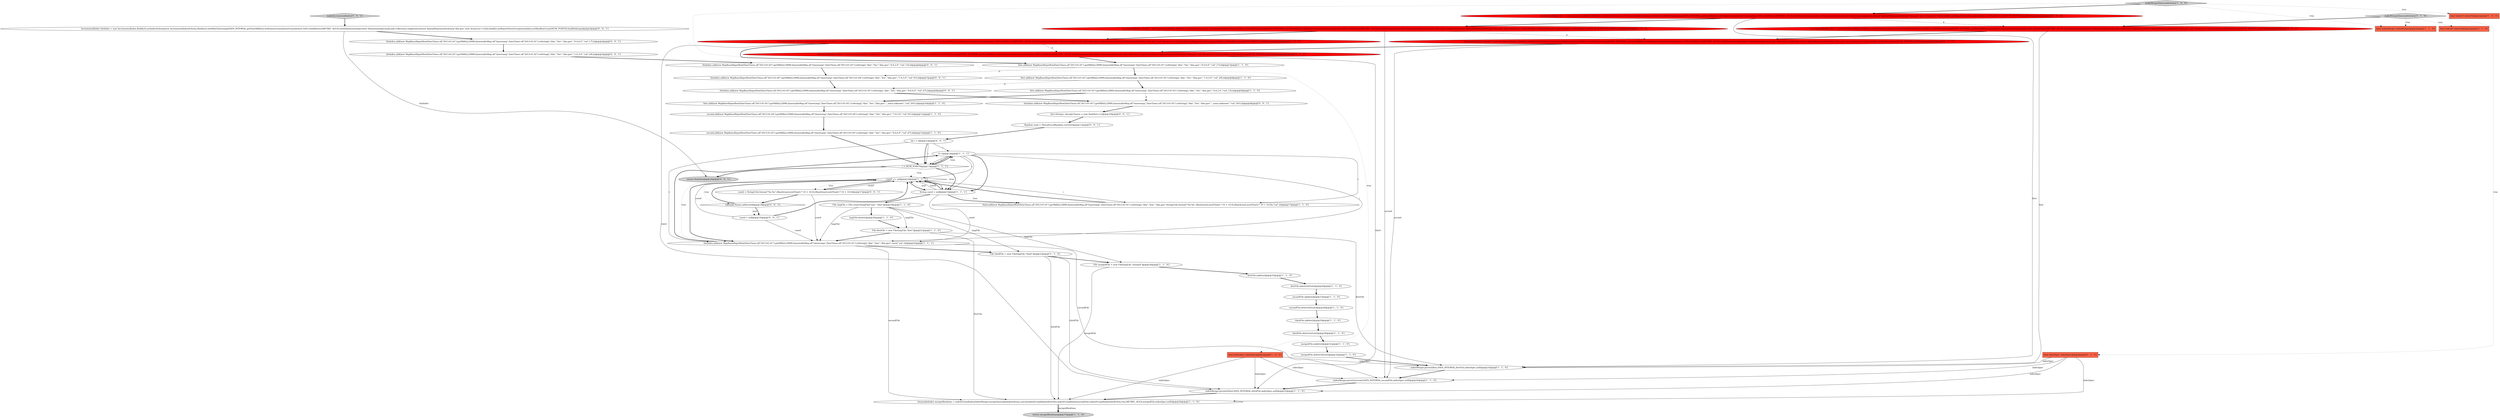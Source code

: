 digraph {
36 [style = filled, label = "i++@@@14@@@['1', '1', '1']", fillcolor = white, shape = ellipse image = "AAA0AAABBB1BBB"];
23 [style = filled, label = "tmpFile.delete()@@@20@@@['1', '1', '0']", fillcolor = white, shape = ellipse image = "AAA0AAABBB1BBB"];
11 [style = filled, label = "thirdFile.deleteOnExit()@@@30@@@['1', '1', '0']", fillcolor = white, shape = ellipse image = "AAA0AAABBB1BBB"];
14 [style = filled, label = "return mergedRealtime@@@37@@@['1', '1', '0']", fillcolor = lightgray, shape = ellipse image = "AAA0AAABBB1BBB"];
15 [style = filled, label = "File tmpFile = File.createTempFile(\"yay\",\"who\")@@@19@@@['1', '1', '0']", fillcolor = white, shape = ellipse image = "AAA0AAABBB1BBB"];
17 [style = filled, label = "firstFile.deleteOnExit()@@@26@@@['1', '1', '0']", fillcolor = white, shape = ellipse image = "AAA0AAABBB1BBB"];
33 [style = filled, label = "indexMerger.persist(first,DATA_INTERVAL,firstFile,indexSpec,null)@@@33@@@['1', '1', '0']", fillcolor = white, shape = ellipse image = "AAA0AAABBB1BBB"];
35 [style = filled, label = "makeMergedQueryableIndex['1', '0', '0']", fillcolor = lightgray, shape = diamond image = "AAA0AAABBB1BBB"];
1 [style = filled, label = "final IndexIO indexIO@@@2@@@['1', '0', '0']", fillcolor = tomato, shape = box image = "AAA0AAABBB1BBB"];
20 [style = filled, label = "i < NUM_POINTS@@@13@@@['1', '1', '1']", fillcolor = white, shape = diamond image = "AAA0AAABBB1BBB"];
25 [style = filled, label = "final IndexSpec indexSpec@@@2@@@['1', '0', '0']", fillcolor = tomato, shape = box image = "AAA0AAABBB1BBB"];
22 [style = filled, label = "secondFile.deleteOnExit()@@@28@@@['1', '1', '0']", fillcolor = white, shape = ellipse image = "AAA0AAABBB1BBB"];
39 [style = filled, label = "IncrementalIndex second = new IncrementalIndex.Builder().setIndexSchema(new IncrementalIndexSchema.Builder().withMinTimestamp(DATA_INTERVAL.getStartMillis()).withQueryGranularity(Granularities.DAY).withMetrics(METRIC_AGGS).withDimensionsSpec(new DimensionsSpec(null,null,Collections.singletonList(new SpatialDimensionSchema(\"dim.geo\",new ArrayList<>())))).build()).setMaxRowCount(NUM_POINTS).buildOnheap()@@@5@@@['0', '1', '0']", fillcolor = red, shape = ellipse image = "AAA1AAABBB2BBB"];
8 [style = filled, label = "third.add(new MapBasedInputRow(DateTimes.of(\"2013-01-01\").getMillis(),DIMS,ImmutableMap.of(\"timestamp\",DateTimes.of(\"2013-01-01\").toString(),\"dim\",\"boo\",\"dim.geo\",StringUtils.format(\"%s,%s\",(float)(rand.nextFloat() * 10 + 10.0),(float)(rand.nextFloat() * 10 + 10.0)),\"val\",i)))@@@17@@@['1', '1', '0']", fillcolor = white, shape = ellipse image = "AAA0AAABBB1BBB"];
16 [style = filled, label = "IncrementalIndex third = new IncrementalIndex.Builder().setIndexSchema(new IncrementalIndexSchema.Builder().withMinTimestamp(DATA_INTERVAL.getStartMillis()).withQueryGranularity(Granularities.DAY).withMetrics(METRIC_AGGS).withDimensionsSpec(new DimensionsSpec(null,null,Collections.singletonList(new SpatialDimensionSchema(\"dim.geo\",new ArrayList<>())))).build()).setReportParseExceptions(false).setMaxRowCount(NUM_POINTS).buildOnheap()@@@6@@@['1', '0', '0']", fillcolor = red, shape = ellipse image = "AAA1AAABBB1BBB"];
51 [style = filled, label = "makeIncrementalIndex['0', '0', '1']", fillcolor = lightgray, shape = diamond image = "AAA0AAABBB3BBB"];
55 [style = filled, label = "theIndex.add(new MapBasedInputRow(DateTimes.of(\"2013-01-03\").getMillis(),DIMS,ImmutableMap.of(\"timestamp\",DateTimes.of(\"2013-01-03\").toString(),\"dim\",\"foo\",\"dim.geo\",\"4.0,2.0\",\"val\",13L)))@@@6@@@['0', '0', '1']", fillcolor = white, shape = ellipse image = "AAA0AAABBB3BBB"];
2 [style = filled, label = "first.add(new MapBasedInputRow(DateTimes.of(\"2013-01-05\").getMillis(),DIMS,ImmutableMap.of(\"timestamp\",DateTimes.of(\"2013-01-05\").toString(),\"dim\",\"foo\",\"dim.geo\",\"_mmx.unknown\",\"val\",501L)))@@@10@@@['1', '1', '0']", fillcolor = white, shape = ellipse image = "AAA0AAABBB1BBB"];
4 [style = filled, label = "first.add(new MapBasedInputRow(DateTimes.of(\"2013-01-03\").getMillis(),DIMS,ImmutableMap.of(\"timestamp\",DateTimes.of(\"2013-01-03\").toString(),\"dim\",\"foo\",\"dim.geo\",\"4.0,2.0\",\"val\",13L)))@@@9@@@['1', '1', '0']", fillcolor = white, shape = ellipse image = "AAA0AAABBB1BBB"];
6 [style = filled, label = "File mergedFile = new File(tmpFile,\"merged\")@@@24@@@['1', '1', '0']", fillcolor = white, shape = ellipse image = "AAA0AAABBB1BBB"];
44 [style = filled, label = "!alreadyChosen.add(coord)@@@18@@@['0', '0', '1']", fillcolor = white, shape = diamond image = "AAA0AAABBB3BBB"];
31 [style = filled, label = "IncrementalIndex second = new IncrementalIndex.Builder().setIndexSchema(new IncrementalIndexSchema.Builder().withMinTimestamp(DATA_INTERVAL.getStartMillis()).withQueryGranularity(Granularities.DAY).withMetrics(METRIC_AGGS).withDimensionsSpec(new DimensionsSpec(null,null,Collections.singletonList(new SpatialDimensionSchema(\"dim.geo\",new ArrayList<>())))).build()).setReportParseExceptions(false).setMaxRowCount(NUM_POINTS).buildOnheap()@@@5@@@['1', '0', '0']", fillcolor = red, shape = ellipse image = "AAA1AAABBB1BBB"];
50 [style = filled, label = "IncrementalIndex theIndex = new IncrementalIndex.Builder().setIndexSchema(new IncrementalIndexSchema.Builder().withMinTimestamp(DATA_INTERVAL.getStartMillis()).withQueryGranularity(Granularities.DAY).withMetrics(METRIC_AGGS).withDimensionsSpec(new DimensionsSpec(null,null,Collections.singletonList(new SpatialDimensionSchema(\"dim.geo\",new ArrayList<>())))).build()).setReportParseExceptions(false).setMaxRowCount(NUM_POINTS).buildOnheap()@@@3@@@['0', '0', '1']", fillcolor = white, shape = ellipse image = "AAA0AAABBB3BBB"];
28 [style = filled, label = "second.add(new MapBasedInputRow(DateTimes.of(\"2013-01-05\").getMillis(),DIMS,ImmutableMap.of(\"timestamp\",DateTimes.of(\"2013-01-05\").toString(),\"dim\",\"foo\",\"dim.geo\",\"8.0,6.0\",\"val\",47L)))@@@12@@@['1', '1', '0']", fillcolor = white, shape = ellipse image = "AAA0AAABBB1BBB"];
13 [style = filled, label = "indexMerger.persist(second,DATA_INTERVAL,secondFile,indexSpec,null)@@@34@@@['1', '1', '0']", fillcolor = white, shape = ellipse image = "AAA0AAABBB1BBB"];
56 [style = filled, label = "coord = null@@@19@@@['0', '0', '1']", fillcolor = white, shape = ellipse image = "AAA0AAABBB3BBB"];
43 [style = filled, label = "Random rand = ThreadLocalRandom.current()@@@11@@@['0', '0', '1']", fillcolor = white, shape = ellipse image = "AAA0AAABBB3BBB"];
21 [style = filled, label = "mergedFile.mkdirs()@@@31@@@['1', '1', '0']", fillcolor = white, shape = ellipse image = "AAA0AAABBB1BBB"];
47 [style = filled, label = "theIndex.add(new MapBasedInputRow(DateTimes.of(\"2013-01-04\").getMillis(),DIMS,ImmutableMap.of(\"timestamp\",DateTimes.of(\"2013-01-04\").toString(),\"dim\",\"foo\",\"dim.geo\",\"7.0,3.0\",\"val\",91L)))@@@7@@@['0', '0', '1']", fillcolor = white, shape = ellipse image = "AAA0AAABBB3BBB"];
52 [style = filled, label = "theIndex.add(new MapBasedInputRow(DateTimes.of(\"2013-01-01\").getMillis(),DIMS,ImmutableMap.of(\"timestamp\",DateTimes.of(\"2013-01-01\").toString(),\"dim\",\"foo\",\"dim.geo\",\"0.0,0.0\",\"val\",17L)))@@@4@@@['0', '0', '1']", fillcolor = white, shape = ellipse image = "AAA0AAABBB3BBB"];
48 [style = filled, label = "theIndex.add(new MapBasedInputRow(DateTimes.of(\"2013-01-05\").getMillis(),DIMS,ImmutableMap.of(\"timestamp\",DateTimes.of(\"2013-01-05\").toString(),\"dim\",\"foo\",\"dim.geo\",\"_mmx.unknown\",\"val\",501L)))@@@9@@@['0', '0', '1']", fillcolor = white, shape = ellipse image = "AAA0AAABBB3BBB"];
53 [style = filled, label = "Set<String> alreadyChosen = new HashSet<>()@@@10@@@['0', '0', '1']", fillcolor = white, shape = ellipse image = "AAA0AAABBB3BBB"];
30 [style = filled, label = "QueryableIndex mergedRealtime = indexIO.loadIndex(indexMerger.mergeQueryableIndex(Arrays.asList(indexIO.loadIndex(firstFile),indexIO.loadIndex(secondFile),indexIO.loadIndex(thirdFile)),true,METRIC_AGGS,mergedFile,indexSpec,null))@@@36@@@['1', '1', '0']", fillcolor = white, shape = ellipse image = "AAA0AAABBB1BBB"];
57 [style = filled, label = "return theIndex@@@24@@@['0', '0', '1']", fillcolor = lightgray, shape = ellipse image = "AAA0AAABBB3BBB"];
32 [style = filled, label = "first.add(new MapBasedInputRow(DateTimes.of(\"2013-01-01\").getMillis(),DIMS,ImmutableMap.of(\"timestamp\",DateTimes.of(\"2013-01-01\").toString(),\"dim\",\"foo\",\"dim.geo\",\"0.0,0.0\",\"val\",17L)))@@@7@@@['1', '1', '0']", fillcolor = white, shape = ellipse image = "AAA0AAABBB1BBB"];
26 [style = filled, label = "final IndexMerger indexMerger@@@2@@@['1', '1', '0']", fillcolor = tomato, shape = box image = "AAA0AAABBB1BBB"];
46 [style = filled, label = "coord = StringUtils.format(\"%s,%s\",(float)(rand.nextFloat() * 10 + 10.0),(float)(rand.nextFloat() * 10 + 10.0))@@@17@@@['0', '0', '1']", fillcolor = white, shape = ellipse image = "AAA0AAABBB3BBB"];
54 [style = filled, label = "theIndex.add(new MapBasedInputRow(DateTimes.of(\"2013-01-05\").getMillis(),DIMS,ImmutableMap.of(\"timestamp\",DateTimes.of(\"2013-01-05\").toString(),\"dim\",\"foo\",\"dim.geo\",\"8.0,6.0\",\"val\",47L)))@@@8@@@['0', '0', '1']", fillcolor = white, shape = ellipse image = "AAA0AAABBB3BBB"];
10 [style = filled, label = "IncrementalIndex first = new IncrementalIndex.Builder().setIndexSchema(new IncrementalIndexSchema.Builder().withMinTimestamp(DATA_INTERVAL.getStartMillis()).withQueryGranularity(Granularities.DAY).withMetrics(METRIC_AGGS).withDimensionsSpec(new DimensionsSpec(null,null,Collections.singletonList(new SpatialDimensionSchema(\"dim.geo\",new ArrayList<>())))).build()).setReportParseExceptions(false).setMaxRowCount(NUM_POINTS).buildOnheap()@@@4@@@['1', '0', '0']", fillcolor = red, shape = ellipse image = "AAA1AAABBB1BBB"];
12 [style = filled, label = "coord == null@@@16@@@['1', '1', '1']", fillcolor = white, shape = diamond image = "AAA0AAABBB1BBB"];
38 [style = filled, label = "makeMergedQueryableIndex['0', '1', '0']", fillcolor = lightgray, shape = diamond image = "AAA0AAABBB2BBB"];
40 [style = filled, label = "final IndexSpec indexSpec@@@2@@@['0', '1', '0']", fillcolor = tomato, shape = box image = "AAA0AAABBB2BBB"];
18 [style = filled, label = "File firstFile = new File(tmpFile,\"first\")@@@21@@@['1', '1', '0']", fillcolor = white, shape = ellipse image = "AAA0AAABBB1BBB"];
0 [style = filled, label = "firstFile.mkdirs()@@@25@@@['1', '1', '0']", fillcolor = white, shape = ellipse image = "AAA0AAABBB1BBB"];
24 [style = filled, label = "String coord = null@@@15@@@['1', '1', '1']", fillcolor = white, shape = ellipse image = "AAA0AAABBB1BBB"];
42 [style = filled, label = "IncrementalIndex third = new IncrementalIndex.Builder().setIndexSchema(new IncrementalIndexSchema.Builder().withMinTimestamp(DATA_INTERVAL.getStartMillis()).withQueryGranularity(Granularities.DAY).withMetrics(METRIC_AGGS).withDimensionsSpec(new DimensionsSpec(null,null,Collections.singletonList(new SpatialDimensionSchema(\"dim.geo\",new ArrayList<>())))).build()).setMaxRowCount(NUM_POINTS).buildOnheap()@@@6@@@['0', '1', '0']", fillcolor = red, shape = ellipse image = "AAA1AAABBB2BBB"];
34 [style = filled, label = "indexMerger.persist(third,DATA_INTERVAL,thirdFile,indexSpec,null)@@@35@@@['1', '1', '0']", fillcolor = white, shape = ellipse image = "AAA0AAABBB1BBB"];
7 [style = filled, label = "thirdFile.mkdirs()@@@29@@@['1', '1', '0']", fillcolor = white, shape = ellipse image = "AAA0AAABBB1BBB"];
45 [style = filled, label = "int i = 6@@@12@@@['0', '0', '1']", fillcolor = white, shape = ellipse image = "AAA0AAABBB3BBB"];
37 [style = filled, label = "IncrementalIndex first = new IncrementalIndex.Builder().setIndexSchema(new IncrementalIndexSchema.Builder().withMinTimestamp(DATA_INTERVAL.getStartMillis()).withQueryGranularity(Granularities.DAY).withMetrics(METRIC_AGGS).withDimensionsSpec(new DimensionsSpec(null,null,Collections.singletonList(new SpatialDimensionSchema(\"dim.geo\",new ArrayList<>())))).build()).setMaxRowCount(NUM_POINTS).buildOnheap()@@@4@@@['0', '1', '0']", fillcolor = red, shape = ellipse image = "AAA1AAABBB2BBB"];
49 [style = filled, label = "theIndex.add(new MapBasedInputRow(DateTimes.of(\"2013-01-02\").getMillis(),DIMS,ImmutableMap.of(\"timestamp\",DateTimes.of(\"2013-01-02\").toString(),\"dim\",\"foo\",\"dim.geo\",\"1.0,3.0\",\"val\",29L)))@@@5@@@['0', '0', '1']", fillcolor = white, shape = ellipse image = "AAA0AAABBB3BBB"];
29 [style = filled, label = "first.add(new MapBasedInputRow(DateTimes.of(\"2013-01-02\").getMillis(),DIMS,ImmutableMap.of(\"timestamp\",DateTimes.of(\"2013-01-02\").toString(),\"dim\",\"foo\",\"dim.geo\",\"1.0,3.0\",\"val\",29L)))@@@8@@@['1', '1', '0']", fillcolor = white, shape = ellipse image = "AAA0AAABBB1BBB"];
9 [style = filled, label = "theIndex.add(new MapBasedInputRow(DateTimes.of(\"2013-01-01\").getMillis(),DIMS,ImmutableMap.of(\"timestamp\",DateTimes.of(\"2013-01-01\").toString(),\"dim\",\"boo\",\"dim.geo\",coord,\"val\",i)))@@@22@@@['1', '1', '1']", fillcolor = white, shape = ellipse image = "AAA0AAABBB1BBB"];
19 [style = filled, label = "second.add(new MapBasedInputRow(DateTimes.of(\"2013-01-04\").getMillis(),DIMS,ImmutableMap.of(\"timestamp\",DateTimes.of(\"2013-01-04\").toString(),\"dim\",\"foo\",\"dim.geo\",\"7.0,3.0\",\"val\",91L)))@@@11@@@['1', '1', '0']", fillcolor = white, shape = ellipse image = "AAA0AAABBB1BBB"];
3 [style = filled, label = "File thirdFile = new File(tmpFile,\"third\")@@@23@@@['1', '1', '0']", fillcolor = white, shape = ellipse image = "AAA0AAABBB1BBB"];
5 [style = filled, label = "secondFile.mkdirs()@@@27@@@['1', '1', '0']", fillcolor = white, shape = ellipse image = "AAA0AAABBB1BBB"];
27 [style = filled, label = "mergedFile.deleteOnExit()@@@32@@@['1', '1', '0']", fillcolor = white, shape = ellipse image = "AAA0AAABBB1BBB"];
41 [style = filled, label = "final IndexIO indexIO@@@2@@@['0', '1', '0']", fillcolor = tomato, shape = box image = "AAA0AAABBB2BBB"];
32->47 [style = dashed, label="0"];
24->12 [style = dotted, label="true"];
20->57 [style = bold, label=""];
46->9 [style = solid, label="coord"];
3->34 [style = solid, label="thirdFile"];
28->20 [style = bold, label=""];
55->47 [style = bold, label=""];
38->41 [style = dotted, label="true"];
24->9 [style = solid, label="coord"];
36->8 [style = solid, label="i"];
12->8 [style = solid, label="i"];
36->20 [style = solid, label="i"];
35->26 [style = dotted, label="true"];
36->12 [style = solid, label="i"];
20->36 [style = dotted, label="true"];
56->12 [style = bold, label=""];
12->9 [style = bold, label=""];
6->30 [style = solid, label="mergedFile"];
42->34 [style = solid, label="third"];
36->20 [style = bold, label=""];
49->55 [style = bold, label=""];
50->57 [style = solid, label="theIndex"];
35->1 [style = dotted, label="true"];
36->24 [style = bold, label=""];
40->13 [style = solid, label="indexSpec"];
51->50 [style = bold, label=""];
18->33 [style = solid, label="firstFile"];
24->12 [style = solid, label="coord"];
12->46 [style = dotted, label="true"];
30->14 [style = bold, label=""];
35->10 [style = bold, label=""];
27->33 [style = bold, label=""];
19->28 [style = bold, label=""];
24->8 [style = dotted, label="true"];
37->33 [style = solid, label="first"];
38->40 [style = dotted, label="true"];
56->12 [style = solid, label="coord"];
12->24 [style = solid, label="i"];
13->34 [style = bold, label=""];
17->5 [style = bold, label=""];
7->11 [style = bold, label=""];
10->31 [style = bold, label=""];
44->56 [style = dotted, label="true"];
20->24 [style = dotted, label="true"];
0->17 [style = bold, label=""];
12->44 [style = dotted, label="true"];
29->54 [style = dashed, label="0"];
31->39 [style = dashed, label="0"];
45->36 [style = solid, label="i"];
16->32 [style = bold, label=""];
4->2 [style = bold, label=""];
33->13 [style = bold, label=""];
44->12 [style = bold, label=""];
22->7 [style = bold, label=""];
43->45 [style = bold, label=""];
36->24 [style = solid, label="i"];
36->9 [style = solid, label="i"];
47->54 [style = bold, label=""];
56->9 [style = solid, label="coord"];
38->37 [style = bold, label=""];
15->18 [style = solid, label="tmpFile"];
18->9 [style = bold, label=""];
9->30 [style = solid, label="secondFile"];
42->32 [style = bold, label=""];
40->33 [style = solid, label="indexSpec"];
24->8 [style = bold, label=""];
53->43 [style = bold, label=""];
39->42 [style = bold, label=""];
5->22 [style = bold, label=""];
25->33 [style = solid, label="indexSpec"];
35->25 [style = dotted, label="true"];
46->44 [style = bold, label=""];
24->12 [style = bold, label=""];
44->56 [style = bold, label=""];
20->9 [style = dotted, label="true"];
21->27 [style = bold, label=""];
15->9 [style = solid, label="tmpFile"];
11->21 [style = bold, label=""];
16->42 [style = dashed, label="0"];
16->34 [style = solid, label="third"];
3->6 [style = bold, label=""];
12->24 [style = bold, label=""];
45->20 [style = bold, label=""];
45->20 [style = solid, label="i"];
15->6 [style = solid, label="tmpFile"];
45->9 [style = solid, label="i"];
12->46 [style = bold, label=""];
25->13 [style = solid, label="indexSpec"];
9->3 [style = bold, label=""];
40->30 [style = solid, label="indexSpec"];
4->48 [style = dashed, label="0"];
23->18 [style = bold, label=""];
37->39 [style = bold, label=""];
8->12 [style = bold, label=""];
20->36 [style = bold, label=""];
24->15 [style = bold, label=""];
9->36 [style = bold, label=""];
15->23 [style = bold, label=""];
29->4 [style = bold, label=""];
2->19 [style = bold, label=""];
46->12 [style = solid, label="coord"];
40->34 [style = solid, label="indexSpec"];
31->16 [style = bold, label=""];
52->49 [style = bold, label=""];
31->13 [style = solid, label="second"];
10->33 [style = solid, label="first"];
25->34 [style = solid, label="indexSpec"];
54->48 [style = bold, label=""];
6->0 [style = bold, label=""];
25->30 [style = solid, label="indexSpec"];
48->53 [style = bold, label=""];
34->30 [style = bold, label=""];
50->52 [style = bold, label=""];
3->30 [style = solid, label="thirdFile"];
15->3 [style = solid, label="tmpFile"];
32->29 [style = bold, label=""];
38->26 [style = dotted, label="true"];
9->13 [style = solid, label="secondFile"];
30->14 [style = solid, label="mergedRealtime"];
39->13 [style = solid, label="second"];
10->37 [style = dashed, label="0"];
20->12 [style = dotted, label="true"];
18->30 [style = solid, label="firstFile"];
20->24 [style = bold, label=""];
}
